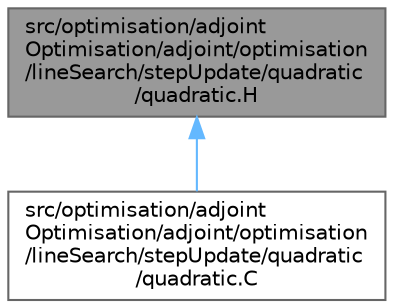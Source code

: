 digraph "src/optimisation/adjointOptimisation/adjoint/optimisation/lineSearch/stepUpdate/quadratic/quadratic.H"
{
 // LATEX_PDF_SIZE
  bgcolor="transparent";
  edge [fontname=Helvetica,fontsize=10,labelfontname=Helvetica,labelfontsize=10];
  node [fontname=Helvetica,fontsize=10,shape=box,height=0.2,width=0.4];
  Node1 [id="Node000001",label="src/optimisation/adjoint\lOptimisation/adjoint/optimisation\l/lineSearch/stepUpdate/quadratic\l/quadratic.H",height=0.2,width=0.4,color="gray40", fillcolor="grey60", style="filled", fontcolor="black",tooltip=" "];
  Node1 -> Node2 [id="edge1_Node000001_Node000002",dir="back",color="steelblue1",style="solid",tooltip=" "];
  Node2 [id="Node000002",label="src/optimisation/adjoint\lOptimisation/adjoint/optimisation\l/lineSearch/stepUpdate/quadratic\l/quadratic.C",height=0.2,width=0.4,color="grey40", fillcolor="white", style="filled",URL="$quadratic_8C.html",tooltip=" "];
}
